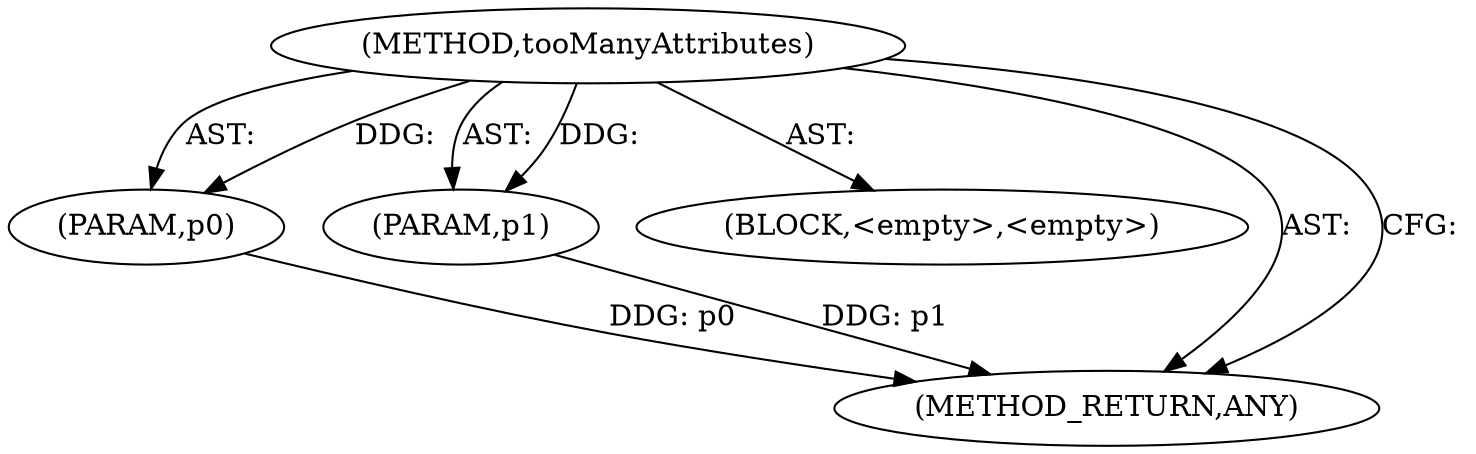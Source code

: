 digraph "tooManyAttributes" {  
"111669149729" [label = <(METHOD,tooManyAttributes)> ]
"115964117044" [label = <(PARAM,p0)> ]
"115964117045" [label = <(PARAM,p1)> ]
"25769803828" [label = <(BLOCK,&lt;empty&gt;,&lt;empty&gt;)> ]
"128849018913" [label = <(METHOD_RETURN,ANY)> ]
  "111669149729" -> "115964117044"  [ label = "AST: "] 
  "111669149729" -> "115964117045"  [ label = "AST: "] 
  "111669149729" -> "25769803828"  [ label = "AST: "] 
  "111669149729" -> "128849018913"  [ label = "AST: "] 
  "111669149729" -> "128849018913"  [ label = "CFG: "] 
  "115964117044" -> "128849018913"  [ label = "DDG: p0"] 
  "115964117045" -> "128849018913"  [ label = "DDG: p1"] 
  "111669149729" -> "115964117044"  [ label = "DDG: "] 
  "111669149729" -> "115964117045"  [ label = "DDG: "] 
}
